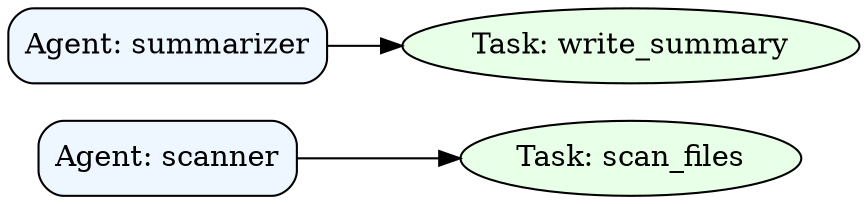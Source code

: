 digraph G {
  rankdir=LR;
  node [shape=box, style=rounded];
  "scanner" [label="Agent: scanner", shape=box, style="rounded,filled", fillcolor="#eef7ff"];
  "summarizer" [label="Agent: summarizer", shape=box, style="rounded,filled", fillcolor="#eef7ff"];
  "task::scanner::scan_files" [label="Task: scan_files", shape=oval, style=filled, fillcolor="#e8ffe8"];
  "scanner" -> "task::scanner::scan_files";
  "task::summarizer::write_summary" [label="Task: write_summary", shape=oval, style=filled, fillcolor="#e8ffe8"];
  "summarizer" -> "task::summarizer::write_summary";
}